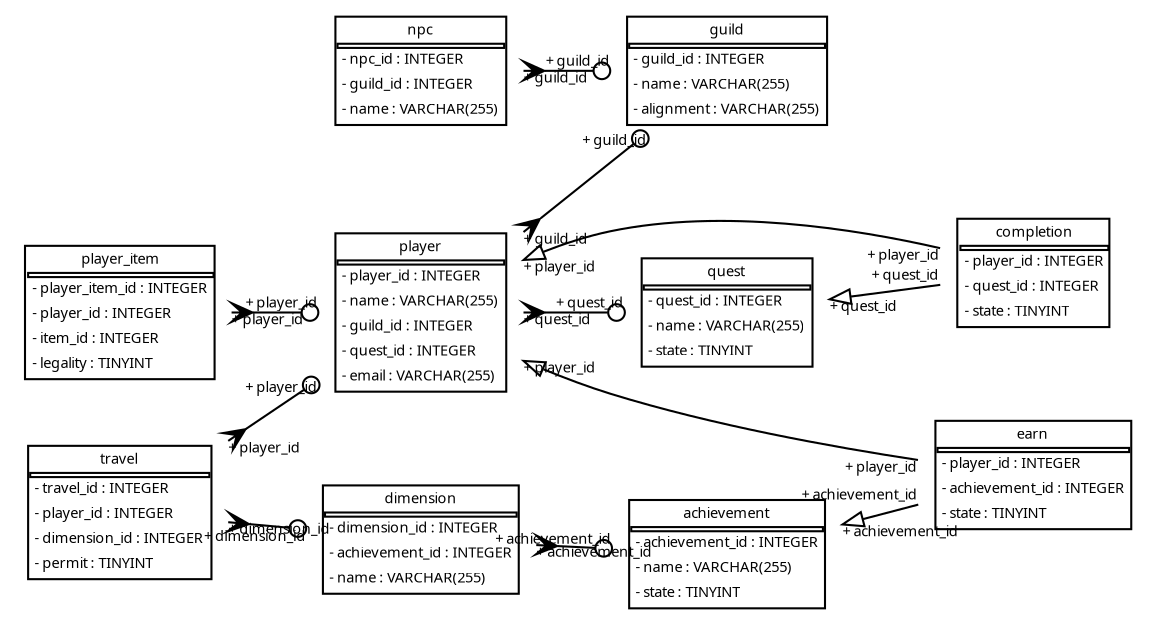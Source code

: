 digraph G {
concentrate=False;
mode=ipsep;
overlap=ipsep;
prog=dot;
rankdir=LR;
sep="0.01";
achievement [fontname="Bitstream-Vera Sans", fontsize="7.0", label=<<TABLE BORDER="1" CELLBORDER="0" CELLSPACING="0"><TR><TD ALIGN="CENTER">achievement</TD></TR><TR><TD BORDER="1" CELLPADDING="0"></TD></TR><TR><TD ALIGN="LEFT" PORT="achievement_id">- achievement_id : INTEGER</TD></TR><TR><TD ALIGN="LEFT" PORT="name">- name : VARCHAR(255)</TD></TR><TR><TD ALIGN="LEFT" PORT="state">- state : TINYINT</TD></TR></TABLE>>, shape=plaintext];
completion [fontname="Bitstream-Vera Sans", fontsize="7.0", label=<<TABLE BORDER="1" CELLBORDER="0" CELLSPACING="0"><TR><TD ALIGN="CENTER">completion</TD></TR><TR><TD BORDER="1" CELLPADDING="0"></TD></TR><TR><TD ALIGN="LEFT" PORT="player_id">- player_id : INTEGER</TD></TR><TR><TD ALIGN="LEFT" PORT="quest_id">- quest_id : INTEGER</TD></TR><TR><TD ALIGN="LEFT" PORT="state">- state : TINYINT</TD></TR></TABLE>>, shape=plaintext];
player [fontname="Bitstream-Vera Sans", fontsize="7.0", label=<<TABLE BORDER="1" CELLBORDER="0" CELLSPACING="0"><TR><TD ALIGN="CENTER">player</TD></TR><TR><TD BORDER="1" CELLPADDING="0"></TD></TR><TR><TD ALIGN="LEFT" PORT="player_id">- player_id : INTEGER</TD></TR><TR><TD ALIGN="LEFT" PORT="name">- name : VARCHAR(255)</TD></TR><TR><TD ALIGN="LEFT" PORT="guild_id">- guild_id : INTEGER</TD></TR><TR><TD ALIGN="LEFT" PORT="quest_id">- quest_id : INTEGER</TD></TR><TR><TD ALIGN="LEFT" PORT="email">- email : VARCHAR(255)</TD></TR></TABLE>>, shape=plaintext];
guild [fontname="Bitstream-Vera Sans", fontsize="7.0", label=<<TABLE BORDER="1" CELLBORDER="0" CELLSPACING="0"><TR><TD ALIGN="CENTER">guild</TD></TR><TR><TD BORDER="1" CELLPADDING="0"></TD></TR><TR><TD ALIGN="LEFT" PORT="guild_id">- guild_id : INTEGER</TD></TR><TR><TD ALIGN="LEFT" PORT="name">- name : VARCHAR(255)</TD></TR><TR><TD ALIGN="LEFT" PORT="alignment">- alignment : VARCHAR(255)</TD></TR></TABLE>>, shape=plaintext];
quest [fontname="Bitstream-Vera Sans", fontsize="7.0", label=<<TABLE BORDER="1" CELLBORDER="0" CELLSPACING="0"><TR><TD ALIGN="CENTER">quest</TD></TR><TR><TD BORDER="1" CELLPADDING="0"></TD></TR><TR><TD ALIGN="LEFT" PORT="quest_id">- quest_id : INTEGER</TD></TR><TR><TD ALIGN="LEFT" PORT="name">- name : VARCHAR(255)</TD></TR><TR><TD ALIGN="LEFT" PORT="state">- state : TINYINT</TD></TR></TABLE>>, shape=plaintext];
dimension [fontname="Bitstream-Vera Sans", fontsize="7.0", label=<<TABLE BORDER="1" CELLBORDER="0" CELLSPACING="0"><TR><TD ALIGN="CENTER">dimension</TD></TR><TR><TD BORDER="1" CELLPADDING="0"></TD></TR><TR><TD ALIGN="LEFT" PORT="dimension_id">- dimension_id : INTEGER</TD></TR><TR><TD ALIGN="LEFT" PORT="achievement_id">- achievement_id : INTEGER</TD></TR><TR><TD ALIGN="LEFT" PORT="name">- name : VARCHAR(255)</TD></TR></TABLE>>, shape=plaintext];
earn [fontname="Bitstream-Vera Sans", fontsize="7.0", label=<<TABLE BORDER="1" CELLBORDER="0" CELLSPACING="0"><TR><TD ALIGN="CENTER">earn</TD></TR><TR><TD BORDER="1" CELLPADDING="0"></TD></TR><TR><TD ALIGN="LEFT" PORT="player_id">- player_id : INTEGER</TD></TR><TR><TD ALIGN="LEFT" PORT="achievement_id">- achievement_id : INTEGER</TD></TR><TR><TD ALIGN="LEFT" PORT="state">- state : TINYINT</TD></TR></TABLE>>, shape=plaintext];
npc [fontname="Bitstream-Vera Sans", fontsize="7.0", label=<<TABLE BORDER="1" CELLBORDER="0" CELLSPACING="0"><TR><TD ALIGN="CENTER">npc</TD></TR><TR><TD BORDER="1" CELLPADDING="0"></TD></TR><TR><TD ALIGN="LEFT" PORT="npc_id">- npc_id : INTEGER</TD></TR><TR><TD ALIGN="LEFT" PORT="guild_id">- guild_id : INTEGER</TD></TR><TR><TD ALIGN="LEFT" PORT="name">- name : VARCHAR(255)</TD></TR></TABLE>>, shape=plaintext];
player_item [fontname="Bitstream-Vera Sans", fontsize="7.0", label=<<TABLE BORDER="1" CELLBORDER="0" CELLSPACING="0"><TR><TD ALIGN="CENTER">player_item</TD></TR><TR><TD BORDER="1" CELLPADDING="0"></TD></TR><TR><TD ALIGN="LEFT" PORT="player_item_id">- player_item_id : INTEGER</TD></TR><TR><TD ALIGN="LEFT" PORT="player_id">- player_id : INTEGER</TD></TR><TR><TD ALIGN="LEFT" PORT="item_id">- item_id : INTEGER</TD></TR><TR><TD ALIGN="LEFT" PORT="legality">- legality : TINYINT</TD></TR></TABLE>>, shape=plaintext];
travel [fontname="Bitstream-Vera Sans", fontsize="7.0", label=<<TABLE BORDER="1" CELLBORDER="0" CELLSPACING="0"><TR><TD ALIGN="CENTER">travel</TD></TR><TR><TD BORDER="1" CELLPADDING="0"></TD></TR><TR><TD ALIGN="LEFT" PORT="travel_id">- travel_id : INTEGER</TD></TR><TR><TD ALIGN="LEFT" PORT="player_id">- player_id : INTEGER</TD></TR><TR><TD ALIGN="LEFT" PORT="dimension_id">- dimension_id : INTEGER</TD></TR><TR><TD ALIGN="LEFT" PORT="permit">- permit : TINYINT</TD></TR></TABLE>>, shape=plaintext];
player -> completion  [arrowhead=none, arrowtail=empty, dir=both, fontname="Bitstream-Vera Sans", fontsize="7.0", headlabel="+ player_id", taillabel="+ player_id"];
quest -> completion  [arrowhead=none, arrowtail=empty, dir=both, fontname="Bitstream-Vera Sans", fontsize="7.0", headlabel="+ quest_id", taillabel="+ quest_id"];
player -> guild  [arrowhead=odot, arrowtail=crow, dir=both, fontname="Bitstream-Vera Sans", fontsize="7.0", headlabel="+ guild_id", taillabel="+ guild_id"];
player -> quest  [arrowhead=odot, arrowtail=crow, dir=both, fontname="Bitstream-Vera Sans", fontsize="7.0", headlabel="+ quest_id", taillabel="+ quest_id"];
dimension -> achievement  [arrowhead=odot, arrowtail=crow, dir=both, fontname="Bitstream-Vera Sans", fontsize="7.0", headlabel="+ achievement_id", taillabel="+ achievement_id"];
player -> earn  [arrowhead=none, arrowtail=empty, dir=both, fontname="Bitstream-Vera Sans", fontsize="7.0", headlabel="+ player_id", taillabel="+ player_id"];
achievement -> earn  [arrowhead=none, arrowtail=empty, dir=both, fontname="Bitstream-Vera Sans", fontsize="7.0", headlabel="+ achievement_id", taillabel="+ achievement_id"];
npc -> guild  [arrowhead=odot, arrowtail=crow, dir=both, fontname="Bitstream-Vera Sans", fontsize="7.0", headlabel="+ guild_id", taillabel="+ guild_id"];
player_item -> player  [arrowhead=odot, arrowtail=crow, dir=both, fontname="Bitstream-Vera Sans", fontsize="7.0", headlabel="+ player_id", taillabel="+ player_id"];
travel -> dimension  [arrowhead=odot, arrowtail=crow, dir=both, fontname="Bitstream-Vera Sans", fontsize="7.0", headlabel="+ dimension_id", taillabel="+ dimension_id"];
travel -> player  [arrowhead=odot, arrowtail=crow, dir=both, fontname="Bitstream-Vera Sans", fontsize="7.0", headlabel="+ player_id", taillabel="+ player_id"];
}

